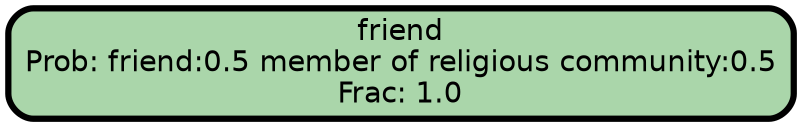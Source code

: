 graph Tree {
node [shape=box, style="filled, rounded",color="black",penwidth="3",fontcolor="black",                 fontname=helvetica] ;
graph [ranksep="0 equally", splines=straight,                 bgcolor=transparent, dpi=200] ;
edge [fontname=helvetica, color=black] ;
0 [label="friend
Prob: friend:0.5 member of religious community:0.5
Frac: 1.0", fillcolor="#aad6aa"] ;
{rank = same;}}